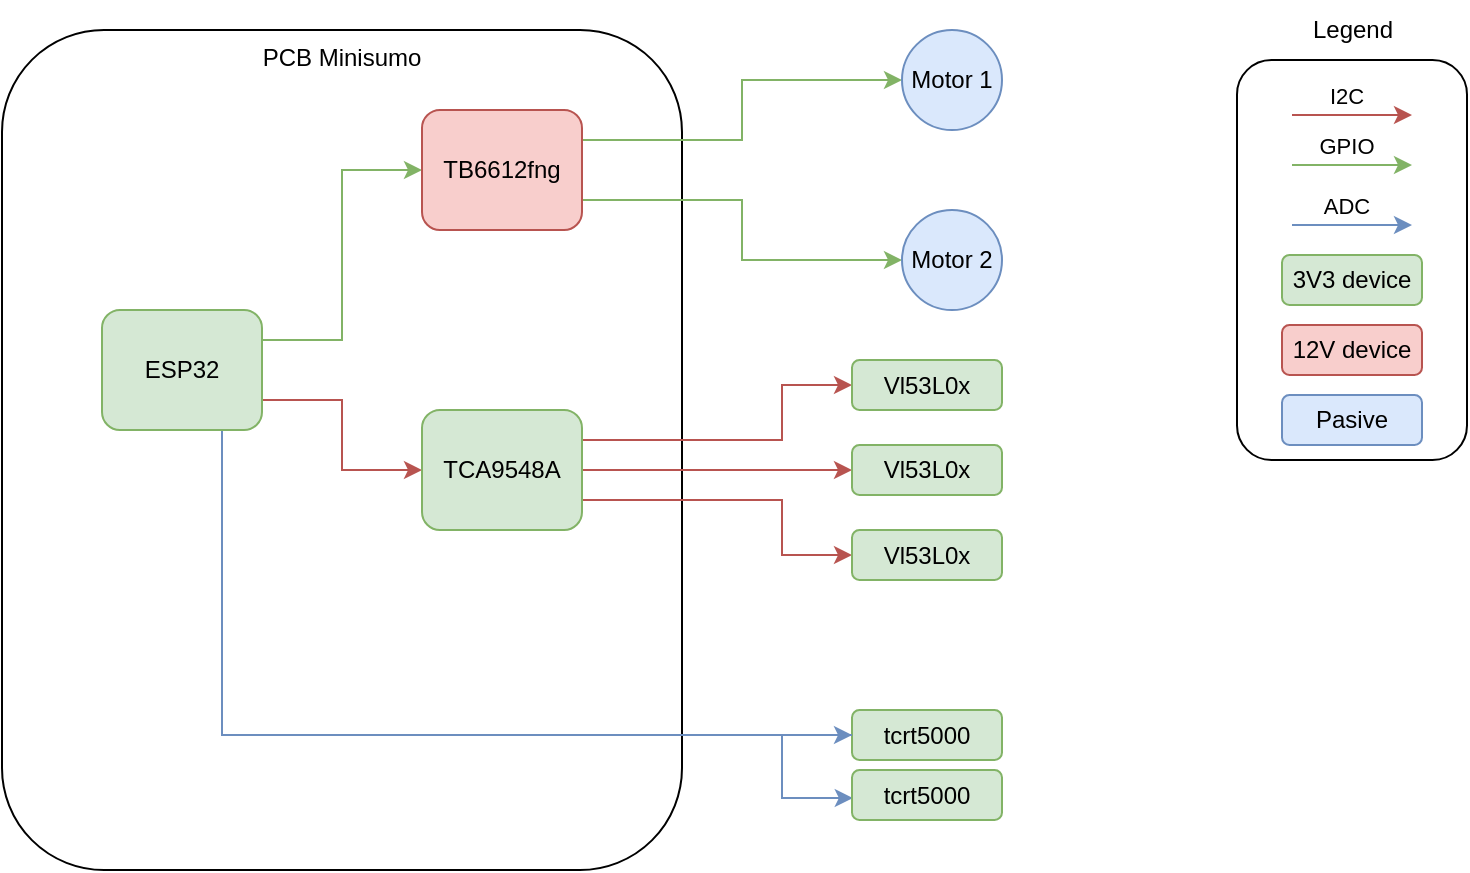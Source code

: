 <mxfile version="22.0.0" type="device">
  <diagram name="Página-1" id="Ke19UDqCIP7xGSYBiW29">
    <mxGraphModel dx="988" dy="529" grid="1" gridSize="10" guides="1" tooltips="1" connect="1" arrows="1" fold="1" page="1" pageScale="1" pageWidth="827" pageHeight="1169" math="0" shadow="0">
      <root>
        <mxCell id="0" />
        <mxCell id="1" parent="0" />
        <mxCell id="ys9mIuk5vKBcrV5mXDce-33" value="" style="rounded=1;whiteSpace=wrap;html=1;" vertex="1" parent="1">
          <mxGeometry x="667.5" y="355" width="115" height="200" as="geometry" />
        </mxCell>
        <mxCell id="ys9mIuk5vKBcrV5mXDce-11" value="PCB Minisumo" style="rounded=1;whiteSpace=wrap;html=1;align=center;verticalAlign=top;" vertex="1" parent="1">
          <mxGeometry x="50" y="340" width="340" height="420" as="geometry" />
        </mxCell>
        <mxCell id="ys9mIuk5vKBcrV5mXDce-9" style="edgeStyle=orthogonalEdgeStyle;rounded=0;orthogonalLoop=1;jettySize=auto;html=1;exitX=1;exitY=0.25;exitDx=0;exitDy=0;entryX=0;entryY=0.5;entryDx=0;entryDy=0;fillColor=#d5e8d4;strokeColor=#82b366;" edge="1" parent="1" source="ys9mIuk5vKBcrV5mXDce-1" target="ys9mIuk5vKBcrV5mXDce-2">
          <mxGeometry relative="1" as="geometry" />
        </mxCell>
        <mxCell id="ys9mIuk5vKBcrV5mXDce-10" style="edgeStyle=orthogonalEdgeStyle;rounded=0;orthogonalLoop=1;jettySize=auto;html=1;exitX=1;exitY=0.75;exitDx=0;exitDy=0;entryX=0;entryY=0.5;entryDx=0;entryDy=0;fillColor=#f8cecc;strokeColor=#b85450;" edge="1" parent="1" source="ys9mIuk5vKBcrV5mXDce-1" target="ys9mIuk5vKBcrV5mXDce-3">
          <mxGeometry relative="1" as="geometry" />
        </mxCell>
        <mxCell id="ys9mIuk5vKBcrV5mXDce-37" style="edgeStyle=orthogonalEdgeStyle;rounded=0;orthogonalLoop=1;jettySize=auto;html=1;exitX=0.75;exitY=1;exitDx=0;exitDy=0;entryX=0;entryY=0.5;entryDx=0;entryDy=0;fillColor=#dae8fc;strokeColor=#6c8ebf;" edge="1" parent="1" source="ys9mIuk5vKBcrV5mXDce-1" target="ys9mIuk5vKBcrV5mXDce-35">
          <mxGeometry relative="1" as="geometry" />
        </mxCell>
        <mxCell id="ys9mIuk5vKBcrV5mXDce-1" value="ESP32" style="rounded=1;whiteSpace=wrap;html=1;fillColor=#d5e8d4;strokeColor=#82b366;" vertex="1" parent="1">
          <mxGeometry x="100" y="480" width="80" height="60" as="geometry" />
        </mxCell>
        <mxCell id="ys9mIuk5vKBcrV5mXDce-7" style="edgeStyle=orthogonalEdgeStyle;rounded=0;orthogonalLoop=1;jettySize=auto;html=1;exitX=1;exitY=0.25;exitDx=0;exitDy=0;entryX=0;entryY=0.5;entryDx=0;entryDy=0;fillColor=#d5e8d4;strokeColor=#82b366;" edge="1" parent="1" source="ys9mIuk5vKBcrV5mXDce-2" target="ys9mIuk5vKBcrV5mXDce-5">
          <mxGeometry relative="1" as="geometry" />
        </mxCell>
        <mxCell id="ys9mIuk5vKBcrV5mXDce-8" style="edgeStyle=orthogonalEdgeStyle;rounded=0;orthogonalLoop=1;jettySize=auto;html=1;exitX=1;exitY=0.75;exitDx=0;exitDy=0;entryX=0;entryY=0.5;entryDx=0;entryDy=0;fillColor=#d5e8d4;strokeColor=#82b366;" edge="1" parent="1" source="ys9mIuk5vKBcrV5mXDce-2" target="ys9mIuk5vKBcrV5mXDce-6">
          <mxGeometry relative="1" as="geometry" />
        </mxCell>
        <mxCell id="ys9mIuk5vKBcrV5mXDce-2" value="TB6612fng" style="rounded=1;whiteSpace=wrap;html=1;fillColor=#f8cecc;strokeColor=#b85450;" vertex="1" parent="1">
          <mxGeometry x="260" y="380" width="80" height="60" as="geometry" />
        </mxCell>
        <mxCell id="ys9mIuk5vKBcrV5mXDce-16" style="edgeStyle=orthogonalEdgeStyle;rounded=0;orthogonalLoop=1;jettySize=auto;html=1;exitX=1;exitY=0.5;exitDx=0;exitDy=0;entryX=0;entryY=0.5;entryDx=0;entryDy=0;fillColor=#f8cecc;strokeColor=#b85450;" edge="1" parent="1" source="ys9mIuk5vKBcrV5mXDce-3" target="ys9mIuk5vKBcrV5mXDce-13">
          <mxGeometry relative="1" as="geometry">
            <Array as="points">
              <mxPoint x="450" y="560" />
              <mxPoint x="450" y="560" />
            </Array>
          </mxGeometry>
        </mxCell>
        <mxCell id="ys9mIuk5vKBcrV5mXDce-19" style="edgeStyle=orthogonalEdgeStyle;rounded=0;orthogonalLoop=1;jettySize=auto;html=1;exitX=1;exitY=0.25;exitDx=0;exitDy=0;entryX=0;entryY=0.5;entryDx=0;entryDy=0;fillColor=#f8cecc;strokeColor=#b85450;" edge="1" parent="1" source="ys9mIuk5vKBcrV5mXDce-3" target="ys9mIuk5vKBcrV5mXDce-12">
          <mxGeometry relative="1" as="geometry">
            <Array as="points">
              <mxPoint x="440" y="545" />
              <mxPoint x="440" y="517" />
            </Array>
          </mxGeometry>
        </mxCell>
        <mxCell id="ys9mIuk5vKBcrV5mXDce-20" style="edgeStyle=orthogonalEdgeStyle;rounded=0;orthogonalLoop=1;jettySize=auto;html=1;exitX=1;exitY=0.75;exitDx=0;exitDy=0;entryX=0;entryY=0.5;entryDx=0;entryDy=0;fillColor=#f8cecc;strokeColor=#b85450;" edge="1" parent="1" source="ys9mIuk5vKBcrV5mXDce-3" target="ys9mIuk5vKBcrV5mXDce-14">
          <mxGeometry relative="1" as="geometry">
            <Array as="points">
              <mxPoint x="440" y="575" />
              <mxPoint x="440" y="603" />
            </Array>
          </mxGeometry>
        </mxCell>
        <mxCell id="ys9mIuk5vKBcrV5mXDce-3" value="TCA9548A" style="rounded=1;whiteSpace=wrap;html=1;fillColor=#d5e8d4;strokeColor=#82b366;" vertex="1" parent="1">
          <mxGeometry x="260" y="530" width="80" height="60" as="geometry" />
        </mxCell>
        <mxCell id="ys9mIuk5vKBcrV5mXDce-5" value="Motor 1" style="ellipse;whiteSpace=wrap;html=1;aspect=fixed;fillColor=#dae8fc;strokeColor=#6c8ebf;" vertex="1" parent="1">
          <mxGeometry x="500" y="340" width="50" height="50" as="geometry" />
        </mxCell>
        <mxCell id="ys9mIuk5vKBcrV5mXDce-6" value="Motor 2" style="ellipse;whiteSpace=wrap;html=1;aspect=fixed;fillColor=#dae8fc;strokeColor=#6c8ebf;" vertex="1" parent="1">
          <mxGeometry x="500" y="430" width="50" height="50" as="geometry" />
        </mxCell>
        <mxCell id="ys9mIuk5vKBcrV5mXDce-12" value="Vl53L0x" style="rounded=1;whiteSpace=wrap;html=1;fillColor=#d5e8d4;strokeColor=#82b366;" vertex="1" parent="1">
          <mxGeometry x="475" y="505" width="75" height="25" as="geometry" />
        </mxCell>
        <mxCell id="ys9mIuk5vKBcrV5mXDce-13" value="Vl53L0x" style="rounded=1;whiteSpace=wrap;html=1;fillColor=#d5e8d4;strokeColor=#82b366;" vertex="1" parent="1">
          <mxGeometry x="475" y="547.5" width="75" height="25" as="geometry" />
        </mxCell>
        <mxCell id="ys9mIuk5vKBcrV5mXDce-14" value="Vl53L0x" style="rounded=1;whiteSpace=wrap;html=1;fillColor=#d5e8d4;strokeColor=#82b366;" vertex="1" parent="1">
          <mxGeometry x="475" y="590" width="75" height="25" as="geometry" />
        </mxCell>
        <mxCell id="ys9mIuk5vKBcrV5mXDce-21" style="edgeStyle=orthogonalEdgeStyle;rounded=0;orthogonalLoop=1;jettySize=auto;html=1;fillColor=#f8cecc;strokeColor=#b85450;" edge="1" parent="1">
          <mxGeometry relative="1" as="geometry">
            <mxPoint x="695" y="382.5" as="sourcePoint" />
            <mxPoint x="755" y="382.5" as="targetPoint" />
          </mxGeometry>
        </mxCell>
        <mxCell id="ys9mIuk5vKBcrV5mXDce-24" value="I2C" style="edgeLabel;html=1;align=center;verticalAlign=middle;resizable=0;points=[];" vertex="1" connectable="0" parent="ys9mIuk5vKBcrV5mXDce-21">
          <mxGeometry x="0.048" y="-2" relative="1" as="geometry">
            <mxPoint x="-5" y="-12" as="offset" />
          </mxGeometry>
        </mxCell>
        <mxCell id="ys9mIuk5vKBcrV5mXDce-25" style="edgeStyle=orthogonalEdgeStyle;rounded=0;orthogonalLoop=1;jettySize=auto;html=1;fillColor=#d5e8d4;strokeColor=#82b366;" edge="1" parent="1">
          <mxGeometry relative="1" as="geometry">
            <mxPoint x="695" y="407.5" as="sourcePoint" />
            <mxPoint x="755" y="407.5" as="targetPoint" />
          </mxGeometry>
        </mxCell>
        <mxCell id="ys9mIuk5vKBcrV5mXDce-26" value="GPIO" style="edgeLabel;html=1;align=center;verticalAlign=middle;resizable=0;points=[];" vertex="1" connectable="0" parent="ys9mIuk5vKBcrV5mXDce-25">
          <mxGeometry x="0.048" y="-2" relative="1" as="geometry">
            <mxPoint x="-5" y="-12" as="offset" />
          </mxGeometry>
        </mxCell>
        <mxCell id="ys9mIuk5vKBcrV5mXDce-27" style="edgeStyle=orthogonalEdgeStyle;rounded=0;orthogonalLoop=1;jettySize=auto;html=1;fillColor=#dae8fc;strokeColor=#6c8ebf;" edge="1" parent="1">
          <mxGeometry relative="1" as="geometry">
            <mxPoint x="695" y="437.5" as="sourcePoint" />
            <mxPoint x="755" y="437.5" as="targetPoint" />
          </mxGeometry>
        </mxCell>
        <mxCell id="ys9mIuk5vKBcrV5mXDce-28" value="ADC" style="edgeLabel;html=1;align=center;verticalAlign=middle;resizable=0;points=[];" vertex="1" connectable="0" parent="ys9mIuk5vKBcrV5mXDce-27">
          <mxGeometry x="0.048" y="-2" relative="1" as="geometry">
            <mxPoint x="-5" y="-12" as="offset" />
          </mxGeometry>
        </mxCell>
        <mxCell id="ys9mIuk5vKBcrV5mXDce-30" value="3V3 device" style="rounded=1;whiteSpace=wrap;html=1;fillColor=#d5e8d4;strokeColor=#82b366;" vertex="1" parent="1">
          <mxGeometry x="690" y="452.5" width="70" height="25" as="geometry" />
        </mxCell>
        <mxCell id="ys9mIuk5vKBcrV5mXDce-31" value="12V device" style="rounded=1;whiteSpace=wrap;html=1;fillColor=#f8cecc;strokeColor=#b85450;" vertex="1" parent="1">
          <mxGeometry x="690" y="487.5" width="70" height="25" as="geometry" />
        </mxCell>
        <mxCell id="ys9mIuk5vKBcrV5mXDce-32" value="Pasive" style="rounded=1;whiteSpace=wrap;html=1;fillColor=#dae8fc;strokeColor=#6c8ebf;" vertex="1" parent="1">
          <mxGeometry x="690" y="522.5" width="70" height="25" as="geometry" />
        </mxCell>
        <mxCell id="ys9mIuk5vKBcrV5mXDce-34" value="Legend" style="text;html=1;align=center;verticalAlign=middle;resizable=0;points=[];autosize=1;strokeColor=none;fillColor=none;" vertex="1" parent="1">
          <mxGeometry x="695" y="325" width="60" height="30" as="geometry" />
        </mxCell>
        <mxCell id="ys9mIuk5vKBcrV5mXDce-35" value="tcrt5000" style="rounded=1;whiteSpace=wrap;html=1;fillColor=#d5e8d4;strokeColor=#82b366;" vertex="1" parent="1">
          <mxGeometry x="475" y="680" width="75" height="25" as="geometry" />
        </mxCell>
        <mxCell id="ys9mIuk5vKBcrV5mXDce-39" style="edgeStyle=orthogonalEdgeStyle;rounded=0;orthogonalLoop=1;jettySize=auto;html=1;exitX=0;exitY=0.5;exitDx=0;exitDy=0;entryX=0.005;entryY=0.583;entryDx=0;entryDy=0;entryPerimeter=0;fillColor=#dae8fc;strokeColor=#6c8ebf;" edge="1" parent="1" source="ys9mIuk5vKBcrV5mXDce-35" target="ys9mIuk5vKBcrV5mXDce-36">
          <mxGeometry relative="1" as="geometry">
            <mxPoint x="450" y="722.577" as="targetPoint" />
            <mxPoint x="450" y="694" as="sourcePoint" />
            <Array as="points">
              <mxPoint x="440" y="693" />
              <mxPoint x="440" y="724" />
              <mxPoint x="475" y="724" />
            </Array>
          </mxGeometry>
        </mxCell>
        <mxCell id="ys9mIuk5vKBcrV5mXDce-36" value="tcrt5000" style="rounded=1;whiteSpace=wrap;html=1;fillColor=#d5e8d4;strokeColor=#82b366;" vertex="1" parent="1">
          <mxGeometry x="475" y="710" width="75" height="25" as="geometry" />
        </mxCell>
      </root>
    </mxGraphModel>
  </diagram>
</mxfile>

